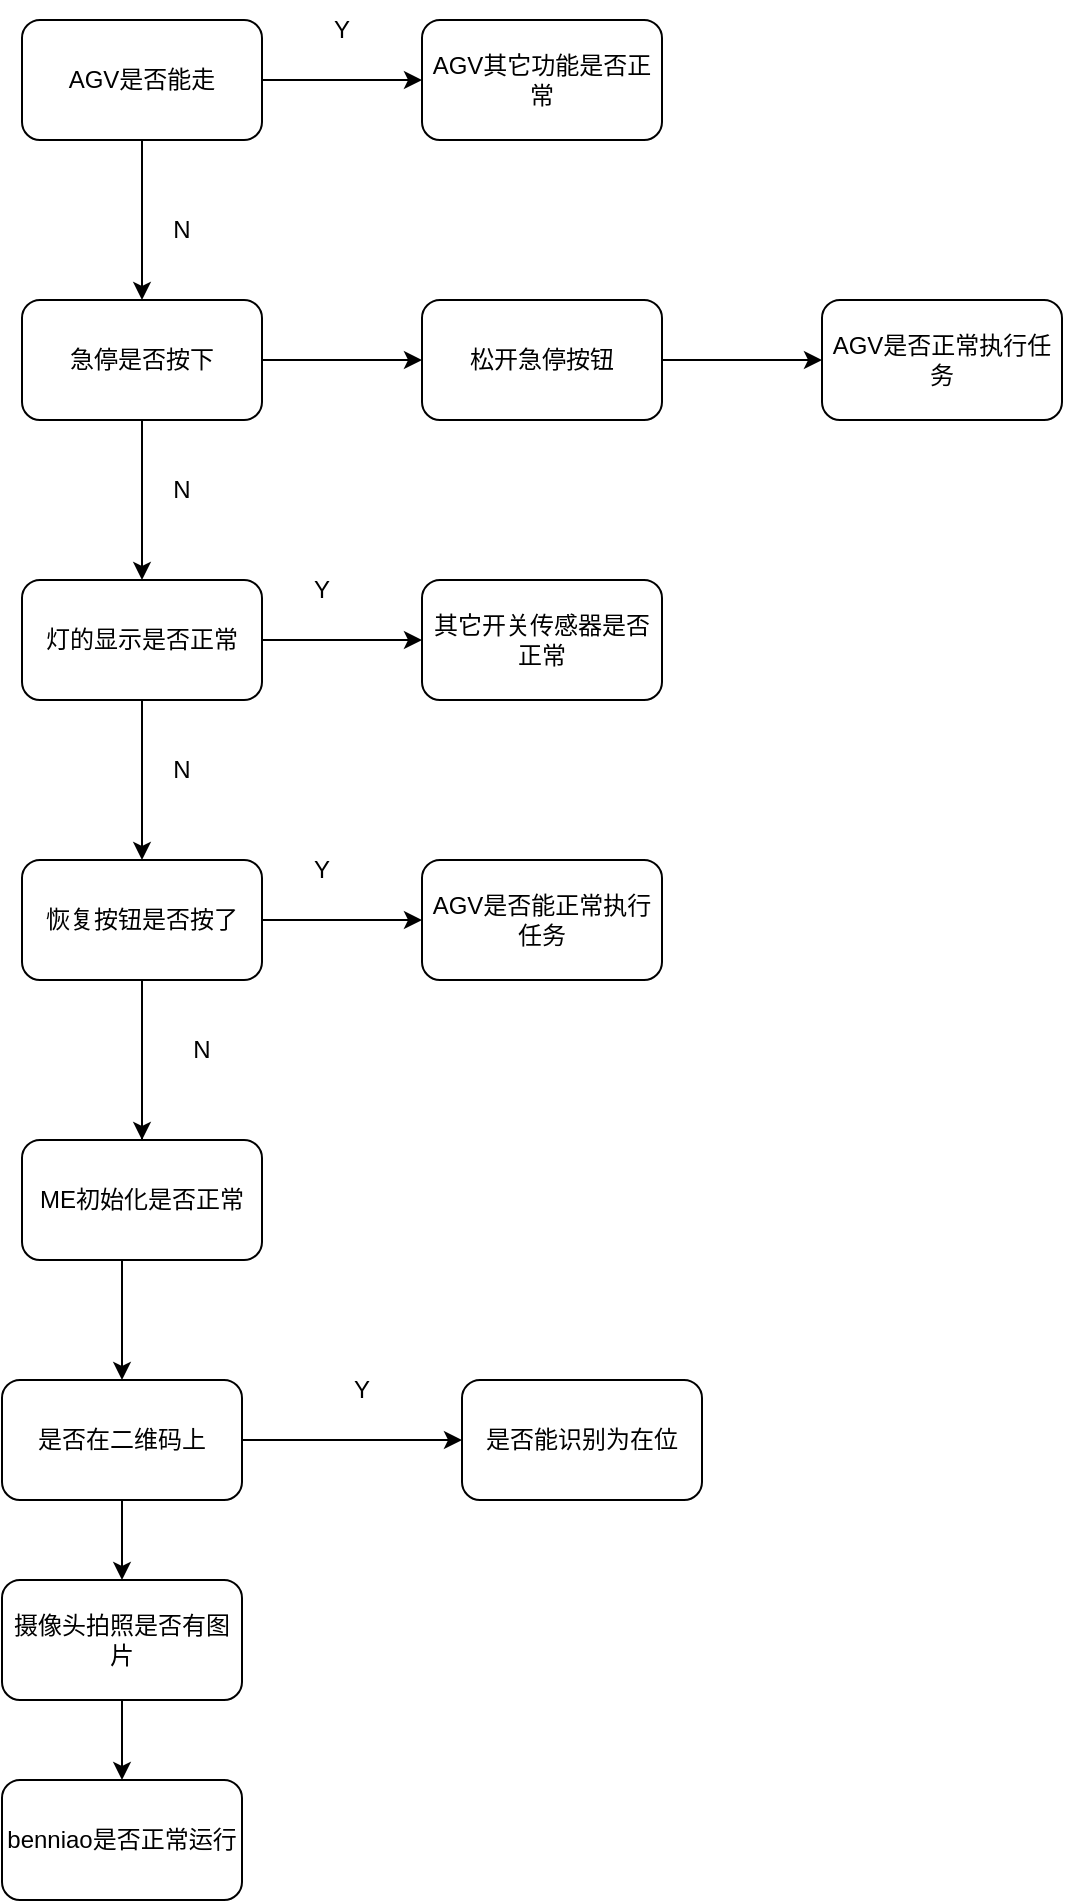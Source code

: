 <mxfile version="20.2.2" type="github">
  <diagram id="8amQzvExZQlctH47_4PJ" name="Page-1">
    <mxGraphModel dx="1350" dy="712" grid="1" gridSize="10" guides="1" tooltips="1" connect="1" arrows="1" fold="1" page="1" pageScale="1" pageWidth="850" pageHeight="1100" math="0" shadow="0">
      <root>
        <mxCell id="0" />
        <mxCell id="1" parent="0" />
        <mxCell id="T1TRBmClJaxGZLmSdFnb-3" value="" style="edgeStyle=orthogonalEdgeStyle;rounded=0;orthogonalLoop=1;jettySize=auto;html=1;" edge="1" parent="1" source="T1TRBmClJaxGZLmSdFnb-1" target="T1TRBmClJaxGZLmSdFnb-2">
          <mxGeometry relative="1" as="geometry" />
        </mxCell>
        <mxCell id="T1TRBmClJaxGZLmSdFnb-9" value="" style="edgeStyle=orthogonalEdgeStyle;rounded=0;orthogonalLoop=1;jettySize=auto;html=1;" edge="1" parent="1" source="T1TRBmClJaxGZLmSdFnb-1" target="T1TRBmClJaxGZLmSdFnb-8">
          <mxGeometry relative="1" as="geometry" />
        </mxCell>
        <mxCell id="T1TRBmClJaxGZLmSdFnb-1" value="AGV是否能走" style="rounded=1;whiteSpace=wrap;html=1;" vertex="1" parent="1">
          <mxGeometry x="50" y="100" width="120" height="60" as="geometry" />
        </mxCell>
        <mxCell id="T1TRBmClJaxGZLmSdFnb-6" value="" style="edgeStyle=orthogonalEdgeStyle;rounded=0;orthogonalLoop=1;jettySize=auto;html=1;" edge="1" parent="1" source="T1TRBmClJaxGZLmSdFnb-2" target="T1TRBmClJaxGZLmSdFnb-5">
          <mxGeometry relative="1" as="geometry" />
        </mxCell>
        <mxCell id="T1TRBmClJaxGZLmSdFnb-28" value="" style="edgeStyle=orthogonalEdgeStyle;rounded=0;orthogonalLoop=1;jettySize=auto;html=1;" edge="1" parent="1" source="T1TRBmClJaxGZLmSdFnb-2" target="T1TRBmClJaxGZLmSdFnb-27">
          <mxGeometry relative="1" as="geometry" />
        </mxCell>
        <mxCell id="T1TRBmClJaxGZLmSdFnb-2" value="急停是否按下" style="rounded=1;whiteSpace=wrap;html=1;" vertex="1" parent="1">
          <mxGeometry x="50" y="240" width="120" height="60" as="geometry" />
        </mxCell>
        <mxCell id="T1TRBmClJaxGZLmSdFnb-4" value="N" style="text;html=1;strokeColor=none;fillColor=none;align=center;verticalAlign=middle;whiteSpace=wrap;rounded=0;" vertex="1" parent="1">
          <mxGeometry x="100" y="190" width="60" height="30" as="geometry" />
        </mxCell>
        <mxCell id="T1TRBmClJaxGZLmSdFnb-12" value="" style="edgeStyle=orthogonalEdgeStyle;rounded=0;orthogonalLoop=1;jettySize=auto;html=1;" edge="1" parent="1" source="T1TRBmClJaxGZLmSdFnb-5" target="T1TRBmClJaxGZLmSdFnb-11">
          <mxGeometry relative="1" as="geometry" />
        </mxCell>
        <mxCell id="T1TRBmClJaxGZLmSdFnb-14" value="" style="edgeStyle=orthogonalEdgeStyle;rounded=0;orthogonalLoop=1;jettySize=auto;html=1;" edge="1" parent="1" source="T1TRBmClJaxGZLmSdFnb-5" target="T1TRBmClJaxGZLmSdFnb-13">
          <mxGeometry relative="1" as="geometry" />
        </mxCell>
        <mxCell id="T1TRBmClJaxGZLmSdFnb-5" value="灯的显示是否正常" style="rounded=1;whiteSpace=wrap;html=1;" vertex="1" parent="1">
          <mxGeometry x="50" y="380" width="120" height="60" as="geometry" />
        </mxCell>
        <mxCell id="T1TRBmClJaxGZLmSdFnb-7" value="N" style="text;html=1;strokeColor=none;fillColor=none;align=center;verticalAlign=middle;whiteSpace=wrap;rounded=0;" vertex="1" parent="1">
          <mxGeometry x="100" y="320" width="60" height="30" as="geometry" />
        </mxCell>
        <mxCell id="T1TRBmClJaxGZLmSdFnb-8" value="AGV其它功能是否正常" style="rounded=1;whiteSpace=wrap;html=1;" vertex="1" parent="1">
          <mxGeometry x="250" y="100" width="120" height="60" as="geometry" />
        </mxCell>
        <mxCell id="T1TRBmClJaxGZLmSdFnb-10" value="Y" style="text;html=1;strokeColor=none;fillColor=none;align=center;verticalAlign=middle;whiteSpace=wrap;rounded=0;" vertex="1" parent="1">
          <mxGeometry x="180" y="90" width="60" height="30" as="geometry" />
        </mxCell>
        <mxCell id="T1TRBmClJaxGZLmSdFnb-18" value="" style="edgeStyle=orthogonalEdgeStyle;rounded=0;orthogonalLoop=1;jettySize=auto;html=1;" edge="1" parent="1" source="T1TRBmClJaxGZLmSdFnb-11" target="T1TRBmClJaxGZLmSdFnb-17">
          <mxGeometry relative="1" as="geometry" />
        </mxCell>
        <mxCell id="T1TRBmClJaxGZLmSdFnb-20" value="" style="edgeStyle=orthogonalEdgeStyle;rounded=0;orthogonalLoop=1;jettySize=auto;html=1;" edge="1" parent="1" source="T1TRBmClJaxGZLmSdFnb-11" target="T1TRBmClJaxGZLmSdFnb-19">
          <mxGeometry relative="1" as="geometry" />
        </mxCell>
        <mxCell id="T1TRBmClJaxGZLmSdFnb-26" value="" style="edgeStyle=orthogonalEdgeStyle;rounded=0;orthogonalLoop=1;jettySize=auto;html=1;" edge="1" parent="1" source="T1TRBmClJaxGZLmSdFnb-11" target="T1TRBmClJaxGZLmSdFnb-25">
          <mxGeometry relative="1" as="geometry" />
        </mxCell>
        <mxCell id="T1TRBmClJaxGZLmSdFnb-11" value="恢复按钮是否按了" style="rounded=1;whiteSpace=wrap;html=1;" vertex="1" parent="1">
          <mxGeometry x="50" y="520" width="120" height="60" as="geometry" />
        </mxCell>
        <mxCell id="T1TRBmClJaxGZLmSdFnb-13" value="其它开关传感器是否正常" style="rounded=1;whiteSpace=wrap;html=1;" vertex="1" parent="1">
          <mxGeometry x="250" y="380" width="120" height="60" as="geometry" />
        </mxCell>
        <mxCell id="T1TRBmClJaxGZLmSdFnb-15" value="N" style="text;html=1;strokeColor=none;fillColor=none;align=center;verticalAlign=middle;whiteSpace=wrap;rounded=0;" vertex="1" parent="1">
          <mxGeometry x="100" y="460" width="60" height="30" as="geometry" />
        </mxCell>
        <mxCell id="T1TRBmClJaxGZLmSdFnb-16" value="Y" style="text;html=1;strokeColor=none;fillColor=none;align=center;verticalAlign=middle;whiteSpace=wrap;rounded=0;" vertex="1" parent="1">
          <mxGeometry x="170" y="370" width="60" height="30" as="geometry" />
        </mxCell>
        <mxCell id="T1TRBmClJaxGZLmSdFnb-17" value="ME初始化是否正常" style="rounded=1;whiteSpace=wrap;html=1;" vertex="1" parent="1">
          <mxGeometry x="50" y="660" width="120" height="60" as="geometry" />
        </mxCell>
        <mxCell id="T1TRBmClJaxGZLmSdFnb-24" value="" style="edgeStyle=orthogonalEdgeStyle;rounded=0;orthogonalLoop=1;jettySize=auto;html=1;" edge="1" parent="1" source="T1TRBmClJaxGZLmSdFnb-19" target="T1TRBmClJaxGZLmSdFnb-23">
          <mxGeometry relative="1" as="geometry" />
        </mxCell>
        <mxCell id="T1TRBmClJaxGZLmSdFnb-37" value="" style="edgeStyle=orthogonalEdgeStyle;rounded=0;orthogonalLoop=1;jettySize=auto;html=1;" edge="1" parent="1" source="T1TRBmClJaxGZLmSdFnb-19" target="T1TRBmClJaxGZLmSdFnb-34">
          <mxGeometry relative="1" as="geometry" />
        </mxCell>
        <mxCell id="T1TRBmClJaxGZLmSdFnb-19" value="是否在二维码上" style="rounded=1;whiteSpace=wrap;html=1;" vertex="1" parent="1">
          <mxGeometry x="40" y="780" width="120" height="60" as="geometry" />
        </mxCell>
        <mxCell id="T1TRBmClJaxGZLmSdFnb-21" value="benniao是否正常运行" style="rounded=1;whiteSpace=wrap;html=1;" vertex="1" parent="1">
          <mxGeometry x="40" y="980" width="120" height="60" as="geometry" />
        </mxCell>
        <mxCell id="T1TRBmClJaxGZLmSdFnb-23" value="是否能识别为在位" style="rounded=1;whiteSpace=wrap;html=1;" vertex="1" parent="1">
          <mxGeometry x="270" y="780" width="120" height="60" as="geometry" />
        </mxCell>
        <mxCell id="T1TRBmClJaxGZLmSdFnb-25" value="AGV是否能正常执行任务" style="rounded=1;whiteSpace=wrap;html=1;" vertex="1" parent="1">
          <mxGeometry x="250" y="520" width="120" height="60" as="geometry" />
        </mxCell>
        <mxCell id="T1TRBmClJaxGZLmSdFnb-30" value="" style="edgeStyle=orthogonalEdgeStyle;rounded=0;orthogonalLoop=1;jettySize=auto;html=1;" edge="1" parent="1" source="T1TRBmClJaxGZLmSdFnb-27" target="T1TRBmClJaxGZLmSdFnb-29">
          <mxGeometry relative="1" as="geometry" />
        </mxCell>
        <mxCell id="T1TRBmClJaxGZLmSdFnb-27" value="松开急停按钮" style="rounded=1;whiteSpace=wrap;html=1;" vertex="1" parent="1">
          <mxGeometry x="250" y="240" width="120" height="60" as="geometry" />
        </mxCell>
        <mxCell id="T1TRBmClJaxGZLmSdFnb-29" value="AGV是否正常执行任务" style="rounded=1;whiteSpace=wrap;html=1;" vertex="1" parent="1">
          <mxGeometry x="450" y="240" width="120" height="60" as="geometry" />
        </mxCell>
        <mxCell id="T1TRBmClJaxGZLmSdFnb-31" value="N" style="text;html=1;strokeColor=none;fillColor=none;align=center;verticalAlign=middle;whiteSpace=wrap;rounded=0;" vertex="1" parent="1">
          <mxGeometry x="110" y="600" width="60" height="30" as="geometry" />
        </mxCell>
        <mxCell id="T1TRBmClJaxGZLmSdFnb-32" value="Y" style="text;html=1;strokeColor=none;fillColor=none;align=center;verticalAlign=middle;whiteSpace=wrap;rounded=0;" vertex="1" parent="1">
          <mxGeometry x="170" y="510" width="60" height="30" as="geometry" />
        </mxCell>
        <mxCell id="T1TRBmClJaxGZLmSdFnb-33" value="Y" style="text;html=1;strokeColor=none;fillColor=none;align=center;verticalAlign=middle;whiteSpace=wrap;rounded=0;" vertex="1" parent="1">
          <mxGeometry x="190" y="770" width="60" height="30" as="geometry" />
        </mxCell>
        <mxCell id="T1TRBmClJaxGZLmSdFnb-35" value="" style="edgeStyle=orthogonalEdgeStyle;rounded=0;orthogonalLoop=1;jettySize=auto;html=1;" edge="1" parent="1" source="T1TRBmClJaxGZLmSdFnb-34" target="T1TRBmClJaxGZLmSdFnb-21">
          <mxGeometry relative="1" as="geometry" />
        </mxCell>
        <mxCell id="T1TRBmClJaxGZLmSdFnb-34" value="摄像头拍照是否有图片" style="rounded=1;whiteSpace=wrap;html=1;" vertex="1" parent="1">
          <mxGeometry x="40" y="880" width="120" height="60" as="geometry" />
        </mxCell>
      </root>
    </mxGraphModel>
  </diagram>
</mxfile>
